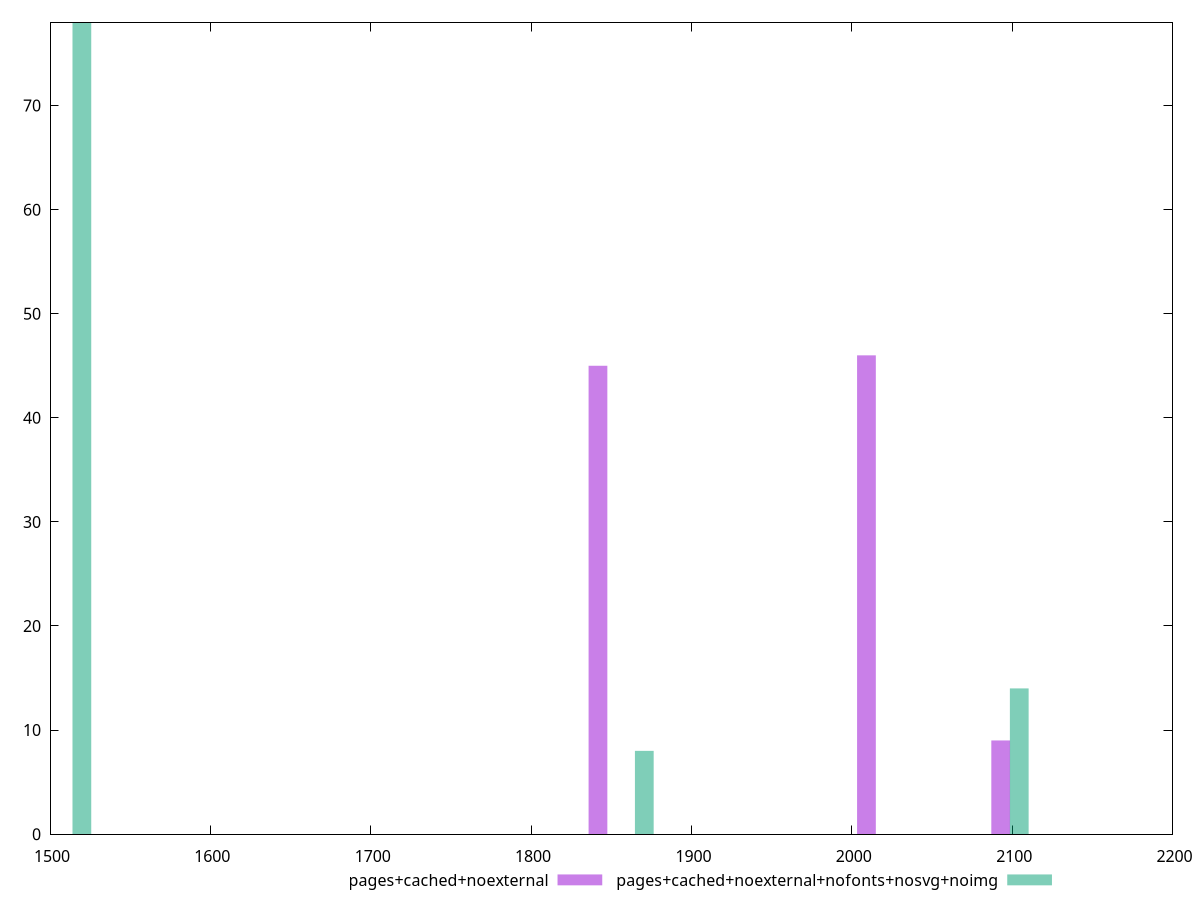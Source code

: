 $_pagesCachedNoexternal <<EOF
1841.715908022957 45
2009.1446269341347 46
2092.8589863897237 9
EOF
$_pagesCachedNoexternalNofontsNosvgNoimg <<EOF
1519.8692418568785 78
2104.4343348787547 14
1870.6082976700043 8
EOF
set key outside below
set terminal pngcairo
set output "report_00006_2020-11-02T20-21-41.718Z/first-cpu-idle/first-cpu-idle_pages+cached+noexternal_pages+cached+noexternal+nofonts+nosvg+noimg+hist.png"
set boxwidth 11.691301860437525
set style fill transparent solid 0.5 noborder
set yrange [0:78]
plot $_pagesCachedNoexternal title "pages+cached+noexternal" with boxes ,$_pagesCachedNoexternalNofontsNosvgNoimg title "pages+cached+noexternal+nofonts+nosvg+noimg" with boxes ,